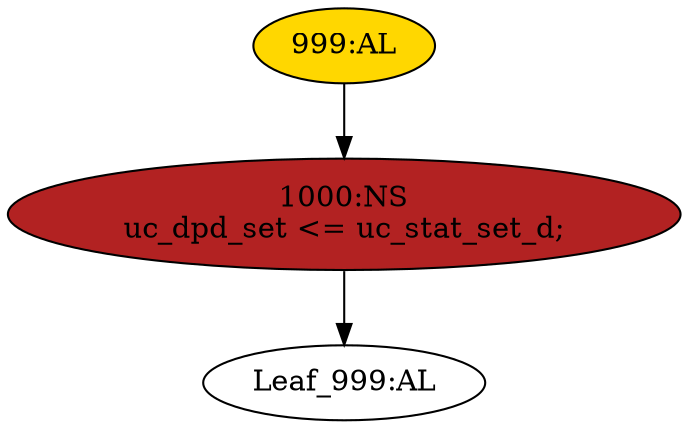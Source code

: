 strict digraph "" {
	node [label="\N"];
	"1000:NS"	 [ast="<pyverilog.vparser.ast.NonblockingSubstitution object at 0x7fae5e17d4d0>",
		fillcolor=firebrick,
		label="1000:NS
uc_dpd_set <= uc_stat_set_d;",
		statements="[<pyverilog.vparser.ast.NonblockingSubstitution object at 0x7fae5e17d4d0>]",
		style=filled,
		typ=NonblockingSubstitution];
	"Leaf_999:AL"	 [def_var="['uc_dpd_set']",
		label="Leaf_999:AL"];
	"1000:NS" -> "Leaf_999:AL"	 [cond="[]",
		lineno=None];
	"999:AL"	 [ast="<pyverilog.vparser.ast.Always object at 0x7fae5e17d650>",
		clk_sens=True,
		fillcolor=gold,
		label="999:AL",
		sens="['clk']",
		statements="[]",
		style=filled,
		typ=Always,
		use_var="['uc_stat_set_d']"];
	"999:AL" -> "1000:NS"	 [cond="[]",
		lineno=None];
}
